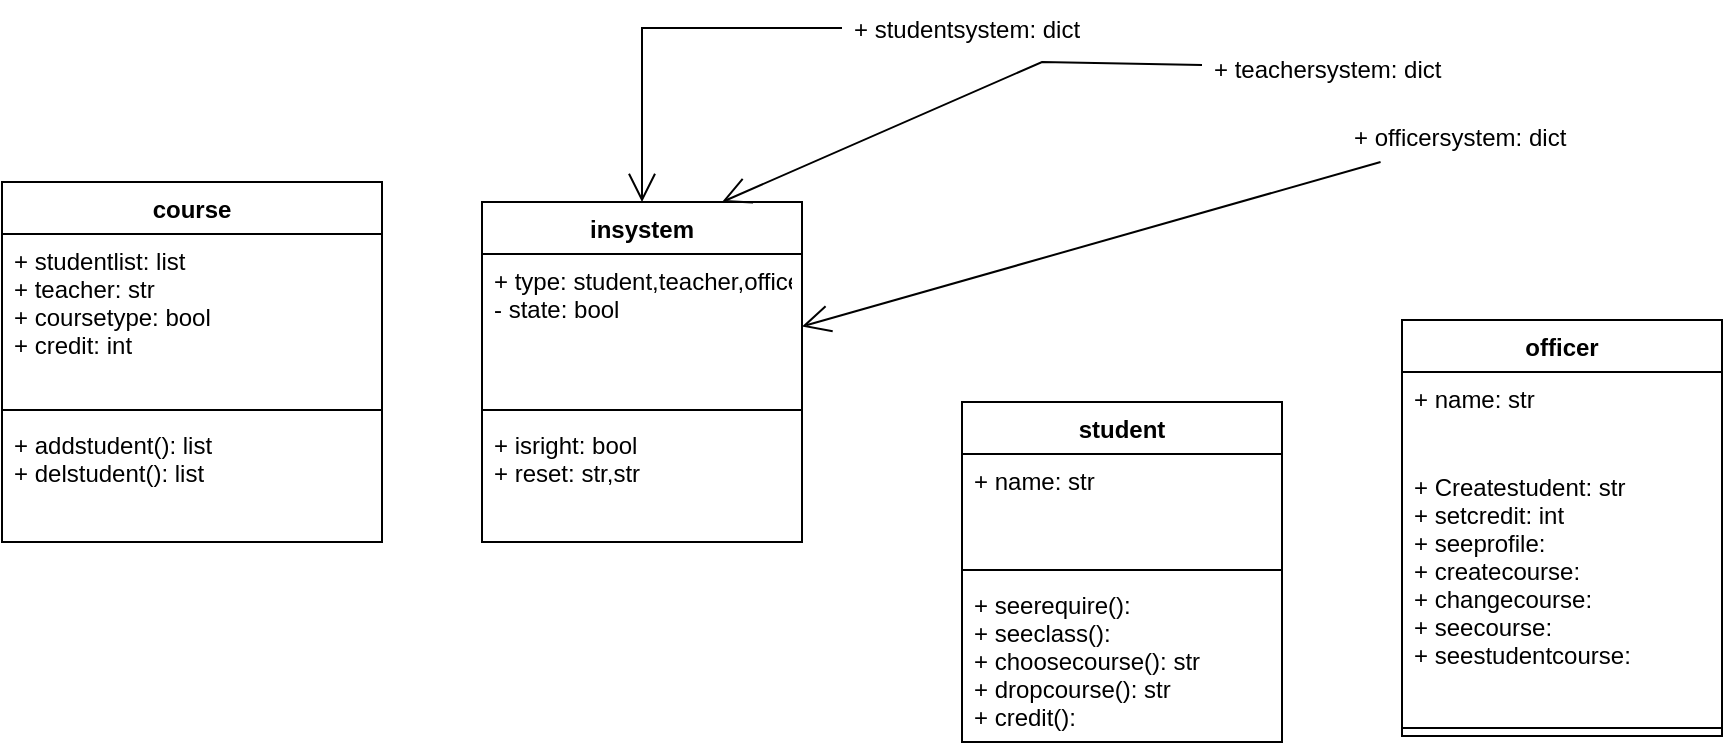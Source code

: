 <mxfile version="20.5.3" type="embed"><diagram id="23iRSUPoRavnBvh4doch" name="Page-1"><mxGraphModel dx="616" dy="455" grid="1" gridSize="10" guides="1" tooltips="1" connect="1" arrows="1" fold="1" page="1" pageScale="1" pageWidth="1200" pageHeight="1600" math="0" shadow="0"><root><mxCell id="0"/><mxCell id="1" parent="0"/><mxCell id="2" value="course" style="swimlane;fontStyle=1;align=center;verticalAlign=top;childLayout=stackLayout;horizontal=1;startSize=26;horizontalStack=0;resizeParent=1;resizeParentMax=0;resizeLast=0;collapsible=1;marginBottom=0;" vertex="1" parent="1"><mxGeometry x="70" y="140" width="190" height="180" as="geometry"/></mxCell><mxCell id="3" value="+ studentlist: list&#10;+ teacher: str&#10;+ coursetype: bool&#10;+ credit: int" style="text;strokeColor=none;fillColor=none;align=left;verticalAlign=top;spacingLeft=4;spacingRight=4;overflow=hidden;rotatable=0;points=[[0,0.5],[1,0.5]];portConstraint=eastwest;" vertex="1" parent="2"><mxGeometry y="26" width="190" height="84" as="geometry"/></mxCell><mxCell id="4" value="" style="line;strokeWidth=1;fillColor=none;align=left;verticalAlign=middle;spacingTop=-1;spacingLeft=3;spacingRight=3;rotatable=0;labelPosition=right;points=[];portConstraint=eastwest;strokeColor=inherit;" vertex="1" parent="2"><mxGeometry y="110" width="190" height="8" as="geometry"/></mxCell><mxCell id="5" value="+ addstudent(): list&#10;+ delstudent(): list" style="text;strokeColor=none;fillColor=none;align=left;verticalAlign=top;spacingLeft=4;spacingRight=4;overflow=hidden;rotatable=0;points=[[0,0.5],[1,0.5]];portConstraint=eastwest;" vertex="1" parent="2"><mxGeometry y="118" width="190" height="62" as="geometry"/></mxCell><mxCell id="10" value="insystem" style="swimlane;fontStyle=1;align=center;verticalAlign=top;childLayout=stackLayout;horizontal=1;startSize=26;horizontalStack=0;resizeParent=1;resizeParentMax=0;resizeLast=0;collapsible=1;marginBottom=0;" vertex="1" parent="1"><mxGeometry x="310" y="150" width="160" height="170" as="geometry"/></mxCell><mxCell id="11" value="+ type: student,teacher,officer&#10;- state: bool&#10;" style="text;strokeColor=none;fillColor=none;align=left;verticalAlign=top;spacingLeft=4;spacingRight=4;overflow=hidden;rotatable=0;points=[[0,0.5],[1,0.5]];portConstraint=eastwest;" vertex="1" parent="10"><mxGeometry y="26" width="160" height="74" as="geometry"/></mxCell><mxCell id="12" value="" style="line;strokeWidth=1;fillColor=none;align=left;verticalAlign=middle;spacingTop=-1;spacingLeft=3;spacingRight=3;rotatable=0;labelPosition=right;points=[];portConstraint=eastwest;strokeColor=inherit;" vertex="1" parent="10"><mxGeometry y="100" width="160" height="8" as="geometry"/></mxCell><mxCell id="13" value="+ isright: bool&#10;+ reset: str,str" style="text;strokeColor=none;fillColor=none;align=left;verticalAlign=top;spacingLeft=4;spacingRight=4;overflow=hidden;rotatable=0;points=[[0,0.5],[1,0.5]];portConstraint=eastwest;" vertex="1" parent="10"><mxGeometry y="108" width="160" height="62" as="geometry"/></mxCell><mxCell id="19" value="officer" style="swimlane;fontStyle=1;align=center;verticalAlign=top;childLayout=stackLayout;horizontal=1;startSize=26;horizontalStack=0;resizeParent=1;resizeParentMax=0;resizeLast=0;collapsible=1;marginBottom=0;" vertex="1" parent="1"><mxGeometry x="770" y="209" width="160" height="208" as="geometry"/></mxCell><mxCell id="20" value="+ name: str" style="text;strokeColor=none;fillColor=none;align=left;verticalAlign=top;spacingLeft=4;spacingRight=4;overflow=hidden;rotatable=0;points=[[0,0.5],[1,0.5]];portConstraint=eastwest;" vertex="1" parent="19"><mxGeometry y="26" width="160" height="44" as="geometry"/></mxCell><mxCell id="22" value="+ Createstudent: str&#10;+ setcredit: int&#10;+ seeprofile:&#10;+ createcourse:&#10;+ changecourse:&#10;+ seecourse:&#10;+ seestudentcourse:" style="text;strokeColor=none;fillColor=none;align=left;verticalAlign=top;spacingLeft=4;spacingRight=4;overflow=hidden;rotatable=0;points=[[0,0.5],[1,0.5]];portConstraint=eastwest;" vertex="1" parent="19"><mxGeometry y="70" width="160" height="130" as="geometry"/></mxCell><mxCell id="21" value="" style="line;strokeWidth=1;fillColor=none;align=left;verticalAlign=middle;spacingTop=-1;spacingLeft=3;spacingRight=3;rotatable=0;labelPosition=right;points=[];portConstraint=eastwest;strokeColor=inherit;" vertex="1" parent="19"><mxGeometry y="200" width="160" height="8" as="geometry"/></mxCell><mxCell id="26" value="student" style="swimlane;fontStyle=1;align=center;verticalAlign=top;childLayout=stackLayout;horizontal=1;startSize=26;horizontalStack=0;resizeParent=1;resizeParentMax=0;resizeLast=0;collapsible=1;marginBottom=0;" vertex="1" parent="1"><mxGeometry x="550" y="250" width="160" height="170" as="geometry"/></mxCell><mxCell id="27" value="+ name: str" style="text;strokeColor=none;fillColor=none;align=left;verticalAlign=top;spacingLeft=4;spacingRight=4;overflow=hidden;rotatable=0;points=[[0,0.5],[1,0.5]];portConstraint=eastwest;" vertex="1" parent="26"><mxGeometry y="26" width="160" height="54" as="geometry"/></mxCell><mxCell id="28" value="" style="line;strokeWidth=1;fillColor=none;align=left;verticalAlign=middle;spacingTop=-1;spacingLeft=3;spacingRight=3;rotatable=0;labelPosition=right;points=[];portConstraint=eastwest;strokeColor=inherit;" vertex="1" parent="26"><mxGeometry y="80" width="160" height="8" as="geometry"/></mxCell><mxCell id="29" value="+ seerequire(): &#10;+ seeclass():&#10;+ choosecourse(): str &#10;+ dropcourse(): str&#10;+ credit():" style="text;strokeColor=none;fillColor=none;align=left;verticalAlign=top;spacingLeft=4;spacingRight=4;overflow=hidden;rotatable=0;points=[[0,0.5],[1,0.5]];portConstraint=eastwest;" vertex="1" parent="26"><mxGeometry y="88" width="160" height="82" as="geometry"/></mxCell><mxCell id="30" value="+ studentsystem: dict " style="text;strokeColor=none;fillColor=none;align=left;verticalAlign=top;spacingLeft=4;spacingRight=4;overflow=hidden;rotatable=0;points=[[0,0.5],[1,0.5]];portConstraint=eastwest;" vertex="1" parent="1"><mxGeometry x="490" y="50" width="170" height="26" as="geometry"/></mxCell><mxCell id="31" value="+ teachersystem: dict" style="text;strokeColor=none;fillColor=none;align=left;verticalAlign=top;spacingLeft=4;spacingRight=4;overflow=hidden;rotatable=0;points=[[0,0.5],[1,0.5]];portConstraint=eastwest;" vertex="1" parent="1"><mxGeometry x="670" y="70" width="170" height="26" as="geometry"/></mxCell><mxCell id="32" value="+ officersystem: dict" style="text;strokeColor=none;fillColor=none;align=left;verticalAlign=top;spacingLeft=4;spacingRight=4;overflow=hidden;rotatable=0;points=[[0,0.5],[1,0.5]];portConstraint=eastwest;" vertex="1" parent="1"><mxGeometry x="740" y="104" width="130" height="26" as="geometry"/></mxCell><mxCell id="36" value="" style="endArrow=open;endFill=1;endSize=12;html=1;rounded=0;" edge="1" parent="1" source="30" target="10"><mxGeometry width="160" relative="1" as="geometry"><mxPoint x="330" y="63" as="sourcePoint"/><mxPoint x="330" y="63" as="targetPoint"/><Array as="points"><mxPoint x="390" y="63"/></Array></mxGeometry></mxCell><mxCell id="37" value="" style="endArrow=open;endFill=1;endSize=12;html=1;rounded=0;entryX=0.75;entryY=0;entryDx=0;entryDy=0;" edge="1" parent="1" source="31" target="10"><mxGeometry width="160" relative="1" as="geometry"><mxPoint x="510" y="83" as="sourcePoint"/><mxPoint x="510" y="90" as="targetPoint"/><Array as="points"><mxPoint x="590" y="80"/></Array></mxGeometry></mxCell><mxCell id="39" value="" style="endArrow=open;endFill=1;endSize=12;html=1;rounded=0;" edge="1" parent="1" source="32" target="10"><mxGeometry width="160" relative="1" as="geometry"><mxPoint x="580" y="117" as="sourcePoint"/><mxPoint x="580" y="117" as="targetPoint"/></mxGeometry></mxCell></root></mxGraphModel></diagram></mxfile>